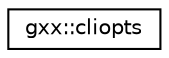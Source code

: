 digraph "Graphical Class Hierarchy"
{
  edge [fontname="Helvetica",fontsize="10",labelfontname="Helvetica",labelfontsize="10"];
  node [fontname="Helvetica",fontsize="10",shape=record];
  rankdir="LR";
  Node1 [label="gxx::cliopts",height=0.2,width=0.4,color="black", fillcolor="white", style="filled",URL="$classgxx_1_1cliopts.html"];
}

